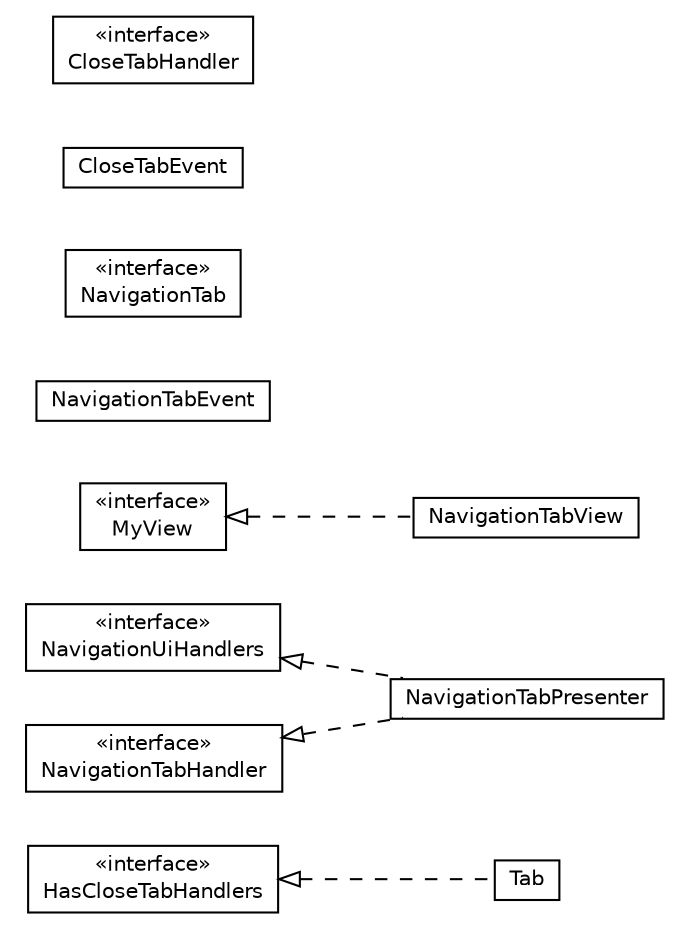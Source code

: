#!/usr/local/bin/dot
#
# Class diagram 
# Generated by UMLGraph version R5_6-24-gf6e263 (http://www.umlgraph.org/)
#

digraph G {
	edge [fontname="Helvetica",fontsize=10,labelfontname="Helvetica",labelfontsize=10];
	node [fontname="Helvetica",fontsize=10,shape=plaintext];
	nodesep=0.25;
	ranksep=0.5;
	rankdir=LR;
	// com.gwtplatform.carstore.client.application.cars.car.navigation.Tab
	c29379 [label=<<table title="com.gwtplatform.carstore.client.application.cars.car.navigation.Tab" border="0" cellborder="1" cellspacing="0" cellpadding="2" port="p" href="./Tab.html">
		<tr><td><table border="0" cellspacing="0" cellpadding="1">
<tr><td align="center" balign="center"> Tab </td></tr>
		</table></td></tr>
		</table>>, URL="./Tab.html", fontname="Helvetica", fontcolor="black", fontsize=10.0];
	// com.gwtplatform.carstore.client.application.cars.car.navigation.NavigationUiHandlers
	c29380 [label=<<table title="com.gwtplatform.carstore.client.application.cars.car.navigation.NavigationUiHandlers" border="0" cellborder="1" cellspacing="0" cellpadding="2" port="p" href="./NavigationUiHandlers.html">
		<tr><td><table border="0" cellspacing="0" cellpadding="1">
<tr><td align="center" balign="center"> &#171;interface&#187; </td></tr>
<tr><td align="center" balign="center"> NavigationUiHandlers </td></tr>
		</table></td></tr>
		</table>>, URL="./NavigationUiHandlers.html", fontname="Helvetica", fontcolor="black", fontsize=10.0];
	// com.gwtplatform.carstore.client.application.cars.car.navigation.NavigationTabView
	c29381 [label=<<table title="com.gwtplatform.carstore.client.application.cars.car.navigation.NavigationTabView" border="0" cellborder="1" cellspacing="0" cellpadding="2" port="p" href="./NavigationTabView.html">
		<tr><td><table border="0" cellspacing="0" cellpadding="1">
<tr><td align="center" balign="center"> NavigationTabView </td></tr>
		</table></td></tr>
		</table>>, URL="./NavigationTabView.html", fontname="Helvetica", fontcolor="black", fontsize=10.0];
	// com.gwtplatform.carstore.client.application.cars.car.navigation.NavigationTabPresenter
	c29382 [label=<<table title="com.gwtplatform.carstore.client.application.cars.car.navigation.NavigationTabPresenter" border="0" cellborder="1" cellspacing="0" cellpadding="2" port="p" href="./NavigationTabPresenter.html">
		<tr><td><table border="0" cellspacing="0" cellpadding="1">
<tr><td align="center" balign="center"> NavigationTabPresenter </td></tr>
		</table></td></tr>
		</table>>, URL="./NavigationTabPresenter.html", fontname="Helvetica", fontcolor="black", fontsize=10.0];
	// com.gwtplatform.carstore.client.application.cars.car.navigation.NavigationTabPresenter.MyView
	c29383 [label=<<table title="com.gwtplatform.carstore.client.application.cars.car.navigation.NavigationTabPresenter.MyView" border="0" cellborder="1" cellspacing="0" cellpadding="2" port="p" href="./NavigationTabPresenter.MyView.html">
		<tr><td><table border="0" cellspacing="0" cellpadding="1">
<tr><td align="center" balign="center"> &#171;interface&#187; </td></tr>
<tr><td align="center" balign="center"> MyView </td></tr>
		</table></td></tr>
		</table>>, URL="./NavigationTabPresenter.MyView.html", fontname="Helvetica", fontcolor="black", fontsize=10.0];
	// com.gwtplatform.carstore.client.application.cars.car.navigation.NavigationTabEvent
	c29384 [label=<<table title="com.gwtplatform.carstore.client.application.cars.car.navigation.NavigationTabEvent" border="0" cellborder="1" cellspacing="0" cellpadding="2" port="p" href="./NavigationTabEvent.html">
		<tr><td><table border="0" cellspacing="0" cellpadding="1">
<tr><td align="center" balign="center"> NavigationTabEvent </td></tr>
		</table></td></tr>
		</table>>, URL="./NavigationTabEvent.html", fontname="Helvetica", fontcolor="black", fontsize=10.0];
	// com.gwtplatform.carstore.client.application.cars.car.navigation.NavigationTabEvent.NavigationTabHandler
	c29385 [label=<<table title="com.gwtplatform.carstore.client.application.cars.car.navigation.NavigationTabEvent.NavigationTabHandler" border="0" cellborder="1" cellspacing="0" cellpadding="2" port="p" href="./NavigationTabEvent.NavigationTabHandler.html">
		<tr><td><table border="0" cellspacing="0" cellpadding="1">
<tr><td align="center" balign="center"> &#171;interface&#187; </td></tr>
<tr><td align="center" balign="center"> NavigationTabHandler </td></tr>
		</table></td></tr>
		</table>>, URL="./NavigationTabEvent.NavigationTabHandler.html", fontname="Helvetica", fontcolor="black", fontsize=10.0];
	// com.gwtplatform.carstore.client.application.cars.car.navigation.NavigationTab
	c29386 [label=<<table title="com.gwtplatform.carstore.client.application.cars.car.navigation.NavigationTab" border="0" cellborder="1" cellspacing="0" cellpadding="2" port="p" href="./NavigationTab.html">
		<tr><td><table border="0" cellspacing="0" cellpadding="1">
<tr><td align="center" balign="center"> &#171;interface&#187; </td></tr>
<tr><td align="center" balign="center"> NavigationTab </td></tr>
		</table></td></tr>
		</table>>, URL="./NavigationTab.html", fontname="Helvetica", fontcolor="black", fontsize=10.0];
	// com.gwtplatform.carstore.client.application.cars.car.navigation.CloseTabEvent
	c29387 [label=<<table title="com.gwtplatform.carstore.client.application.cars.car.navigation.CloseTabEvent" border="0" cellborder="1" cellspacing="0" cellpadding="2" port="p" href="./CloseTabEvent.html">
		<tr><td><table border="0" cellspacing="0" cellpadding="1">
<tr><td align="center" balign="center"> CloseTabEvent </td></tr>
		</table></td></tr>
		</table>>, URL="./CloseTabEvent.html", fontname="Helvetica", fontcolor="black", fontsize=10.0];
	// com.gwtplatform.carstore.client.application.cars.car.navigation.CloseTabEvent.CloseTabHandler
	c29388 [label=<<table title="com.gwtplatform.carstore.client.application.cars.car.navigation.CloseTabEvent.CloseTabHandler" border="0" cellborder="1" cellspacing="0" cellpadding="2" port="p" href="./CloseTabEvent.CloseTabHandler.html">
		<tr><td><table border="0" cellspacing="0" cellpadding="1">
<tr><td align="center" balign="center"> &#171;interface&#187; </td></tr>
<tr><td align="center" balign="center"> CloseTabHandler </td></tr>
		</table></td></tr>
		</table>>, URL="./CloseTabEvent.CloseTabHandler.html", fontname="Helvetica", fontcolor="black", fontsize=10.0];
	// com.gwtplatform.carstore.client.application.cars.car.navigation.CloseTabEvent.HasCloseTabHandlers
	c29389 [label=<<table title="com.gwtplatform.carstore.client.application.cars.car.navigation.CloseTabEvent.HasCloseTabHandlers" border="0" cellborder="1" cellspacing="0" cellpadding="2" port="p" href="./CloseTabEvent.HasCloseTabHandlers.html">
		<tr><td><table border="0" cellspacing="0" cellpadding="1">
<tr><td align="center" balign="center"> &#171;interface&#187; </td></tr>
<tr><td align="center" balign="center"> HasCloseTabHandlers </td></tr>
		</table></td></tr>
		</table>>, URL="./CloseTabEvent.HasCloseTabHandlers.html", fontname="Helvetica", fontcolor="black", fontsize=10.0];
	//com.gwtplatform.carstore.client.application.cars.car.navigation.Tab implements com.gwtplatform.carstore.client.application.cars.car.navigation.CloseTabEvent.HasCloseTabHandlers
	c29389:p -> c29379:p [dir=back,arrowtail=empty,style=dashed];
	//com.gwtplatform.carstore.client.application.cars.car.navigation.NavigationTabView implements com.gwtplatform.carstore.client.application.cars.car.navigation.NavigationTabPresenter.MyView
	c29383:p -> c29381:p [dir=back,arrowtail=empty,style=dashed];
	//com.gwtplatform.carstore.client.application.cars.car.navigation.NavigationTabPresenter implements com.gwtplatform.carstore.client.application.cars.car.navigation.NavigationTabEvent.NavigationTabHandler
	c29385:p -> c29382:p [dir=back,arrowtail=empty,style=dashed];
	//com.gwtplatform.carstore.client.application.cars.car.navigation.NavigationTabPresenter implements com.gwtplatform.carstore.client.application.cars.car.navigation.NavigationUiHandlers
	c29380:p -> c29382:p [dir=back,arrowtail=empty,style=dashed];
}

